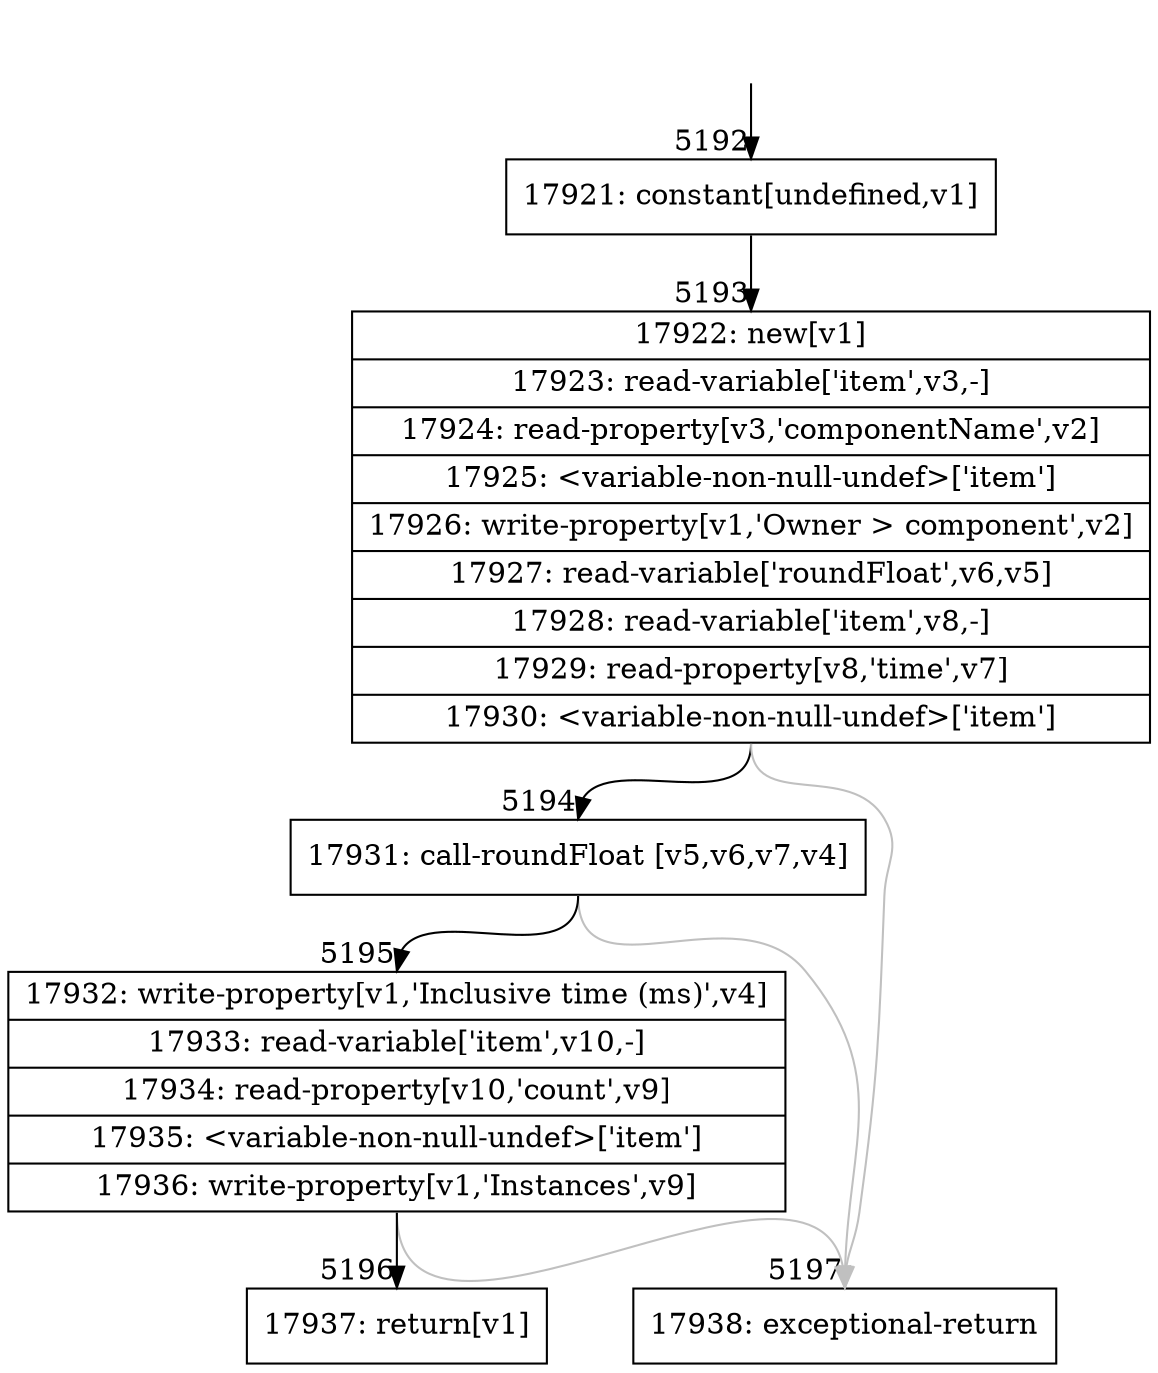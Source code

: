 digraph {
rankdir="TD"
BB_entry352[shape=none,label=""];
BB_entry352 -> BB5192 [tailport=s, headport=n, headlabel="    5192"]
BB5192 [shape=record label="{17921: constant[undefined,v1]}" ] 
BB5192 -> BB5193 [tailport=s, headport=n, headlabel="      5193"]
BB5193 [shape=record label="{17922: new[v1]|17923: read-variable['item',v3,-]|17924: read-property[v3,'componentName',v2]|17925: \<variable-non-null-undef\>['item']|17926: write-property[v1,'Owner \> component',v2]|17927: read-variable['roundFloat',v6,v5]|17928: read-variable['item',v8,-]|17929: read-property[v8,'time',v7]|17930: \<variable-non-null-undef\>['item']}" ] 
BB5193 -> BB5194 [tailport=s, headport=n, headlabel="      5194"]
BB5193 -> BB5197 [tailport=s, headport=n, color=gray, headlabel="      5197"]
BB5194 [shape=record label="{17931: call-roundFloat [v5,v6,v7,v4]}" ] 
BB5194 -> BB5195 [tailport=s, headport=n, headlabel="      5195"]
BB5194 -> BB5197 [tailport=s, headport=n, color=gray]
BB5195 [shape=record label="{17932: write-property[v1,'Inclusive time (ms)',v4]|17933: read-variable['item',v10,-]|17934: read-property[v10,'count',v9]|17935: \<variable-non-null-undef\>['item']|17936: write-property[v1,'Instances',v9]}" ] 
BB5195 -> BB5196 [tailport=s, headport=n, headlabel="      5196"]
BB5195 -> BB5197 [tailport=s, headport=n, color=gray]
BB5196 [shape=record label="{17937: return[v1]}" ] 
BB5197 [shape=record label="{17938: exceptional-return}" ] 
//#$~ 9440
}
